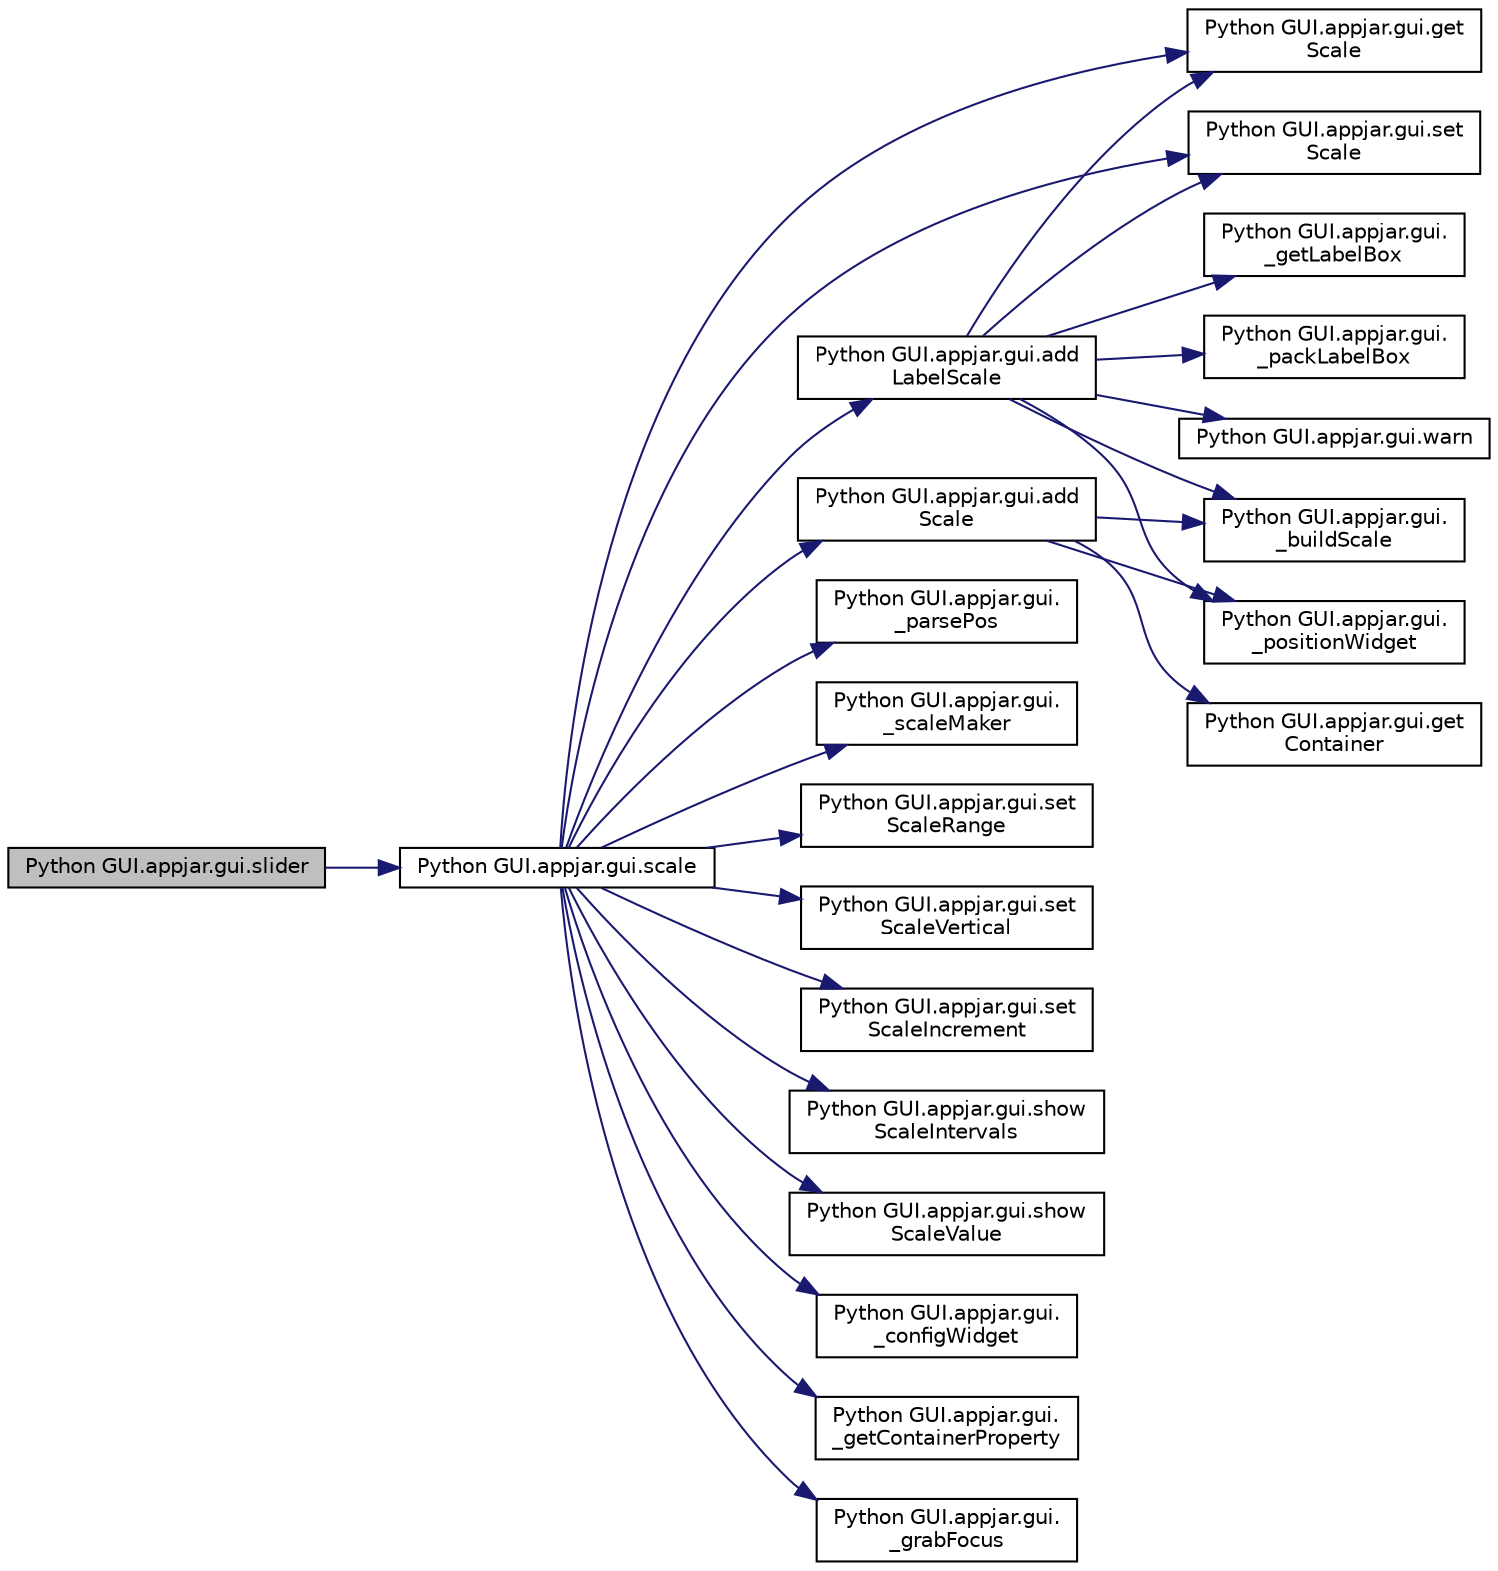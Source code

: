 digraph "Python GUI.appjar.gui.slider"
{
  edge [fontname="Helvetica",fontsize="10",labelfontname="Helvetica",labelfontsize="10"];
  node [fontname="Helvetica",fontsize="10",shape=record];
  rankdir="LR";
  Node1968 [label="Python GUI.appjar.gui.slider",height=0.2,width=0.4,color="black", fillcolor="grey75", style="filled", fontcolor="black"];
  Node1968 -> Node1969 [color="midnightblue",fontsize="10",style="solid",fontname="Helvetica"];
  Node1969 [label="Python GUI.appjar.gui.scale",height=0.2,width=0.4,color="black", fillcolor="white", style="filled",URL="$class_python_01_g_u_i_1_1appjar_1_1gui.html#af487197cf6060c841c8fcfebeb77e314"];
  Node1969 -> Node1970 [color="midnightblue",fontsize="10",style="solid",fontname="Helvetica"];
  Node1970 [label="Python GUI.appjar.gui.get\lScale",height=0.2,width=0.4,color="black", fillcolor="white", style="filled",URL="$class_python_01_g_u_i_1_1appjar_1_1gui.html#a61db75894a43e88c3db1ff878bbef2ff"];
  Node1969 -> Node1971 [color="midnightblue",fontsize="10",style="solid",fontname="Helvetica"];
  Node1971 [label="Python GUI.appjar.gui.\l_parsePos",height=0.2,width=0.4,color="black", fillcolor="white", style="filled",URL="$class_python_01_g_u_i_1_1appjar_1_1gui.html#a1151185c82adc42b922797e38132c2ca",tooltip="FUNCTIONS for labels. "];
  Node1969 -> Node1972 [color="midnightblue",fontsize="10",style="solid",fontname="Helvetica"];
  Node1972 [label="Python GUI.appjar.gui.\l_scaleMaker",height=0.2,width=0.4,color="black", fillcolor="white", style="filled",URL="$class_python_01_g_u_i_1_1appjar_1_1gui.html#adf4d0c0547a053cb81eeb0ac25bfd6cb"];
  Node1969 -> Node1973 [color="midnightblue",fontsize="10",style="solid",fontname="Helvetica"];
  Node1973 [label="Python GUI.appjar.gui.set\lScaleRange",height=0.2,width=0.4,color="black", fillcolor="white", style="filled",URL="$class_python_01_g_u_i_1_1appjar_1_1gui.html#a72bc5ac4d5ac8d925921e89c79cdec60"];
  Node1969 -> Node1974 [color="midnightblue",fontsize="10",style="solid",fontname="Helvetica"];
  Node1974 [label="Python GUI.appjar.gui.set\lScaleVertical",height=0.2,width=0.4,color="black", fillcolor="white", style="filled",URL="$class_python_01_g_u_i_1_1appjar_1_1gui.html#ad2e09efbce70a3188c7e62083e2af559"];
  Node1969 -> Node1975 [color="midnightblue",fontsize="10",style="solid",fontname="Helvetica"];
  Node1975 [label="Python GUI.appjar.gui.set\lScaleIncrement",height=0.2,width=0.4,color="black", fillcolor="white", style="filled",URL="$class_python_01_g_u_i_1_1appjar_1_1gui.html#af80483ed7ffe869605d995a1747f66df"];
  Node1969 -> Node1976 [color="midnightblue",fontsize="10",style="solid",fontname="Helvetica"];
  Node1976 [label="Python GUI.appjar.gui.show\lScaleIntervals",height=0.2,width=0.4,color="black", fillcolor="white", style="filled",URL="$class_python_01_g_u_i_1_1appjar_1_1gui.html#aba916b07aa805510309b1185c71af183"];
  Node1969 -> Node1977 [color="midnightblue",fontsize="10",style="solid",fontname="Helvetica"];
  Node1977 [label="Python GUI.appjar.gui.show\lScaleValue",height=0.2,width=0.4,color="black", fillcolor="white", style="filled",URL="$class_python_01_g_u_i_1_1appjar_1_1gui.html#abc7ab9af848f67b4ca3ee70aee36768d"];
  Node1969 -> Node1978 [color="midnightblue",fontsize="10",style="solid",fontname="Helvetica"];
  Node1978 [label="Python GUI.appjar.gui.set\lScale",height=0.2,width=0.4,color="black", fillcolor="white", style="filled",URL="$class_python_01_g_u_i_1_1appjar_1_1gui.html#a272750d930eed681c22b03cd526e0c24"];
  Node1969 -> Node1979 [color="midnightblue",fontsize="10",style="solid",fontname="Helvetica"];
  Node1979 [label="Python GUI.appjar.gui.\l_configWidget",height=0.2,width=0.4,color="black", fillcolor="white", style="filled",URL="$class_python_01_g_u_i_1_1appjar_1_1gui.html#a66b018474a855b26826b0580a7c40a9e"];
  Node1969 -> Node1980 [color="midnightblue",fontsize="10",style="solid",fontname="Helvetica"];
  Node1980 [label="Python GUI.appjar.gui.\l_getContainerProperty",height=0.2,width=0.4,color="black", fillcolor="white", style="filled",URL="$class_python_01_g_u_i_1_1appjar_1_1gui.html#aa0cf90816634eb9855a518e37d864ec1"];
  Node1969 -> Node1981 [color="midnightblue",fontsize="10",style="solid",fontname="Helvetica"];
  Node1981 [label="Python GUI.appjar.gui.\l_grabFocus",height=0.2,width=0.4,color="black", fillcolor="white", style="filled",URL="$class_python_01_g_u_i_1_1appjar_1_1gui.html#a1250327630c10e3a669b5e3bb8a0fc14"];
  Node1969 -> Node1982 [color="midnightblue",fontsize="10",style="solid",fontname="Helvetica"];
  Node1982 [label="Python GUI.appjar.gui.add\lLabelScale",height=0.2,width=0.4,color="black", fillcolor="white", style="filled",URL="$class_python_01_g_u_i_1_1appjar_1_1gui.html#a7c00d0c50fa34004e61500001abc4e76"];
  Node1982 -> Node1983 [color="midnightblue",fontsize="10",style="solid",fontname="Helvetica"];
  Node1983 [label="Python GUI.appjar.gui.\l_getLabelBox",height=0.2,width=0.4,color="black", fillcolor="white", style="filled",URL="$class_python_01_g_u_i_1_1appjar_1_1gui.html#afee6592c719c5824c445781577480316",tooltip="LabelBox Functions. "];
  Node1982 -> Node1984 [color="midnightblue",fontsize="10",style="solid",fontname="Helvetica"];
  Node1984 [label="Python GUI.appjar.gui.\l_buildScale",height=0.2,width=0.4,color="black", fillcolor="white", style="filled",URL="$class_python_01_g_u_i_1_1appjar_1_1gui.html#ad3645a12e4a29844df7dc7b289dbb552"];
  Node1982 -> Node1985 [color="midnightblue",fontsize="10",style="solid",fontname="Helvetica"];
  Node1985 [label="Python GUI.appjar.gui.\l_packLabelBox",height=0.2,width=0.4,color="black", fillcolor="white", style="filled",URL="$class_python_01_g_u_i_1_1appjar_1_1gui.html#a9528d09a82d6285e00026df374acb48f"];
  Node1982 -> Node1986 [color="midnightblue",fontsize="10",style="solid",fontname="Helvetica"];
  Node1986 [label="Python GUI.appjar.gui.\l_positionWidget",height=0.2,width=0.4,color="black", fillcolor="white", style="filled",URL="$class_python_01_g_u_i_1_1appjar_1_1gui.html#a994cf4bbd47f434233271d3d8b0eb4c6"];
  Node1982 -> Node1970 [color="midnightblue",fontsize="10",style="solid",fontname="Helvetica"];
  Node1982 -> Node1978 [color="midnightblue",fontsize="10",style="solid",fontname="Helvetica"];
  Node1982 -> Node1987 [color="midnightblue",fontsize="10",style="solid",fontname="Helvetica"];
  Node1987 [label="Python GUI.appjar.gui.warn",height=0.2,width=0.4,color="black", fillcolor="white", style="filled",URL="$class_python_01_g_u_i_1_1appjar_1_1gui.html#aa0a271b0b17a802e6d7b598c12bcd930"];
  Node1969 -> Node1988 [color="midnightblue",fontsize="10",style="solid",fontname="Helvetica"];
  Node1988 [label="Python GUI.appjar.gui.add\lScale",height=0.2,width=0.4,color="black", fillcolor="white", style="filled",URL="$class_python_01_g_u_i_1_1appjar_1_1gui.html#a67f755e4d8eaa248bb8741f82b56c7e7"];
  Node1988 -> Node1984 [color="midnightblue",fontsize="10",style="solid",fontname="Helvetica"];
  Node1988 -> Node1989 [color="midnightblue",fontsize="10",style="solid",fontname="Helvetica"];
  Node1989 [label="Python GUI.appjar.gui.get\lContainer",height=0.2,width=0.4,color="black", fillcolor="white", style="filled",URL="$class_python_01_g_u_i_1_1appjar_1_1gui.html#aa89c83e95e3952f6cc39fc23dffa15ce"];
  Node1988 -> Node1986 [color="midnightblue",fontsize="10",style="solid",fontname="Helvetica"];
}
